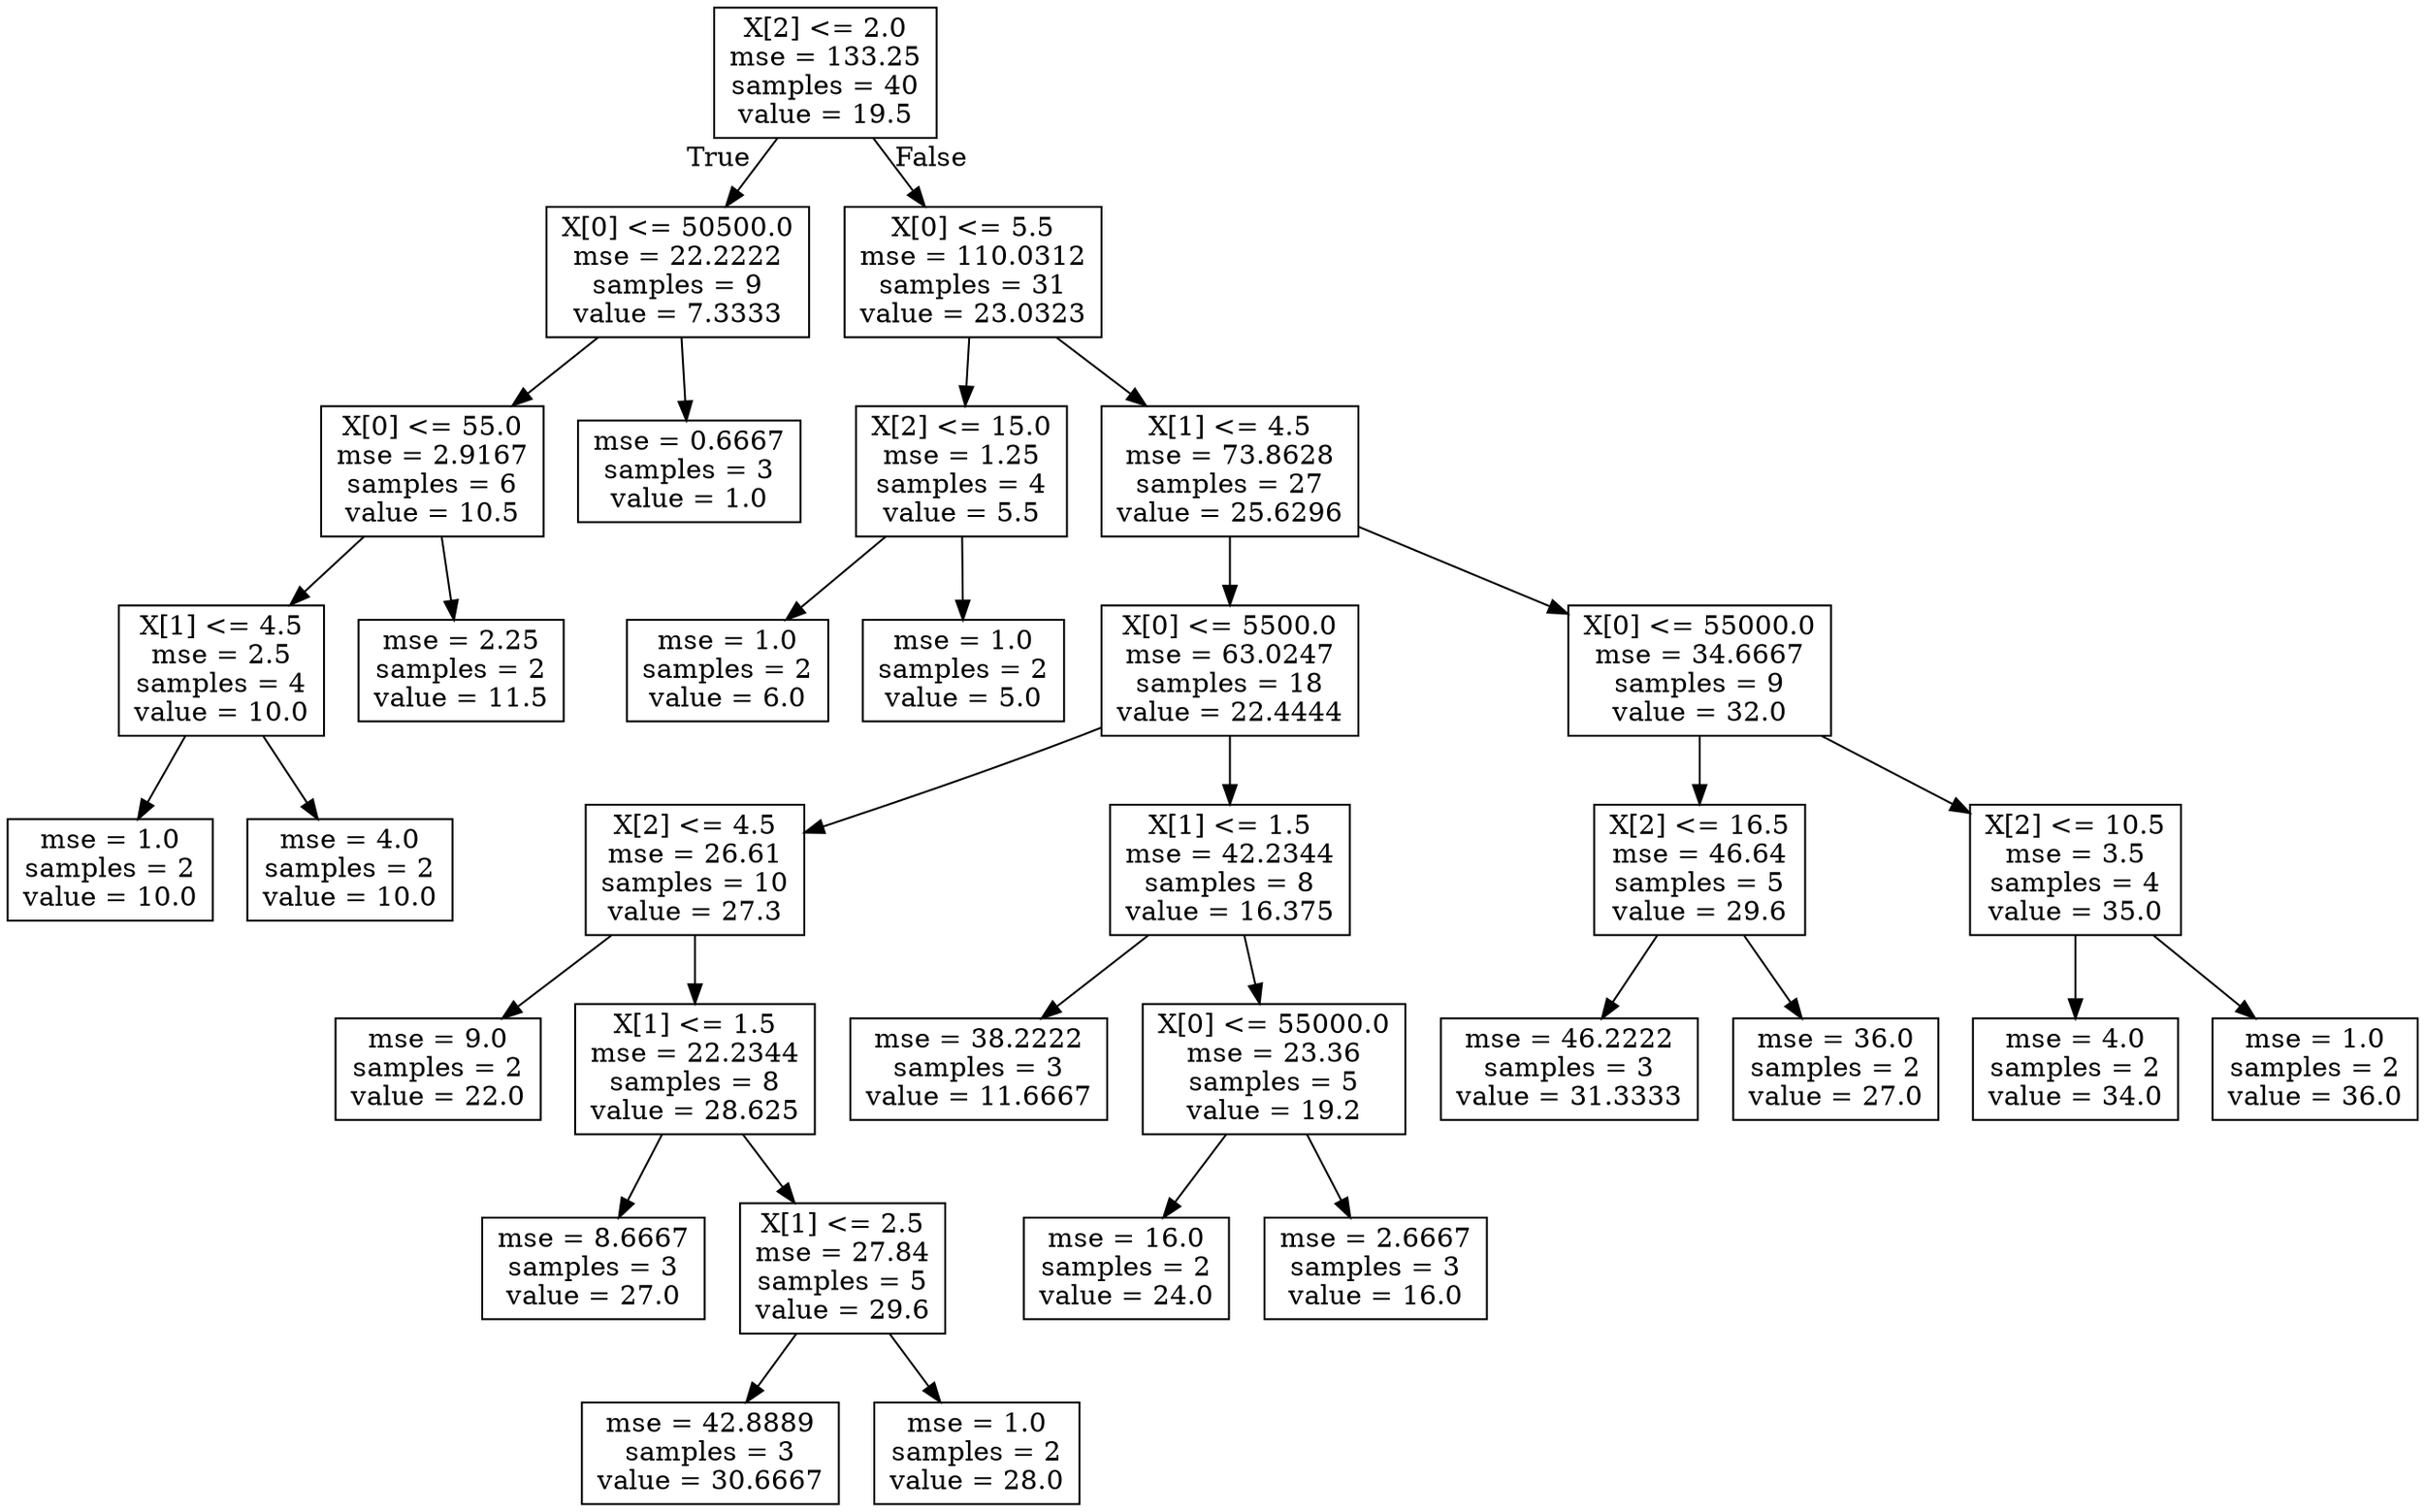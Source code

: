 digraph Tree {
node [shape=box] ;
0 [label="X[2] <= 2.0\nmse = 133.25\nsamples = 40\nvalue = 19.5"] ;
1 [label="X[0] <= 50500.0\nmse = 22.2222\nsamples = 9\nvalue = 7.3333"] ;
0 -> 1 [labeldistance=2.5, labelangle=45, headlabel="True"] ;
2 [label="X[0] <= 55.0\nmse = 2.9167\nsamples = 6\nvalue = 10.5"] ;
1 -> 2 ;
3 [label="X[1] <= 4.5\nmse = 2.5\nsamples = 4\nvalue = 10.0"] ;
2 -> 3 ;
4 [label="mse = 1.0\nsamples = 2\nvalue = 10.0"] ;
3 -> 4 ;
5 [label="mse = 4.0\nsamples = 2\nvalue = 10.0"] ;
3 -> 5 ;
6 [label="mse = 2.25\nsamples = 2\nvalue = 11.5"] ;
2 -> 6 ;
7 [label="mse = 0.6667\nsamples = 3\nvalue = 1.0"] ;
1 -> 7 ;
8 [label="X[0] <= 5.5\nmse = 110.0312\nsamples = 31\nvalue = 23.0323"] ;
0 -> 8 [labeldistance=2.5, labelangle=-45, headlabel="False"] ;
9 [label="X[2] <= 15.0\nmse = 1.25\nsamples = 4\nvalue = 5.5"] ;
8 -> 9 ;
10 [label="mse = 1.0\nsamples = 2\nvalue = 6.0"] ;
9 -> 10 ;
11 [label="mse = 1.0\nsamples = 2\nvalue = 5.0"] ;
9 -> 11 ;
12 [label="X[1] <= 4.5\nmse = 73.8628\nsamples = 27\nvalue = 25.6296"] ;
8 -> 12 ;
13 [label="X[0] <= 5500.0\nmse = 63.0247\nsamples = 18\nvalue = 22.4444"] ;
12 -> 13 ;
14 [label="X[2] <= 4.5\nmse = 26.61\nsamples = 10\nvalue = 27.3"] ;
13 -> 14 ;
15 [label="mse = 9.0\nsamples = 2\nvalue = 22.0"] ;
14 -> 15 ;
16 [label="X[1] <= 1.5\nmse = 22.2344\nsamples = 8\nvalue = 28.625"] ;
14 -> 16 ;
17 [label="mse = 8.6667\nsamples = 3\nvalue = 27.0"] ;
16 -> 17 ;
18 [label="X[1] <= 2.5\nmse = 27.84\nsamples = 5\nvalue = 29.6"] ;
16 -> 18 ;
19 [label="mse = 42.8889\nsamples = 3\nvalue = 30.6667"] ;
18 -> 19 ;
20 [label="mse = 1.0\nsamples = 2\nvalue = 28.0"] ;
18 -> 20 ;
21 [label="X[1] <= 1.5\nmse = 42.2344\nsamples = 8\nvalue = 16.375"] ;
13 -> 21 ;
22 [label="mse = 38.2222\nsamples = 3\nvalue = 11.6667"] ;
21 -> 22 ;
23 [label="X[0] <= 55000.0\nmse = 23.36\nsamples = 5\nvalue = 19.2"] ;
21 -> 23 ;
24 [label="mse = 16.0\nsamples = 2\nvalue = 24.0"] ;
23 -> 24 ;
25 [label="mse = 2.6667\nsamples = 3\nvalue = 16.0"] ;
23 -> 25 ;
26 [label="X[0] <= 55000.0\nmse = 34.6667\nsamples = 9\nvalue = 32.0"] ;
12 -> 26 ;
27 [label="X[2] <= 16.5\nmse = 46.64\nsamples = 5\nvalue = 29.6"] ;
26 -> 27 ;
28 [label="mse = 46.2222\nsamples = 3\nvalue = 31.3333"] ;
27 -> 28 ;
29 [label="mse = 36.0\nsamples = 2\nvalue = 27.0"] ;
27 -> 29 ;
30 [label="X[2] <= 10.5\nmse = 3.5\nsamples = 4\nvalue = 35.0"] ;
26 -> 30 ;
31 [label="mse = 4.0\nsamples = 2\nvalue = 34.0"] ;
30 -> 31 ;
32 [label="mse = 1.0\nsamples = 2\nvalue = 36.0"] ;
30 -> 32 ;
}